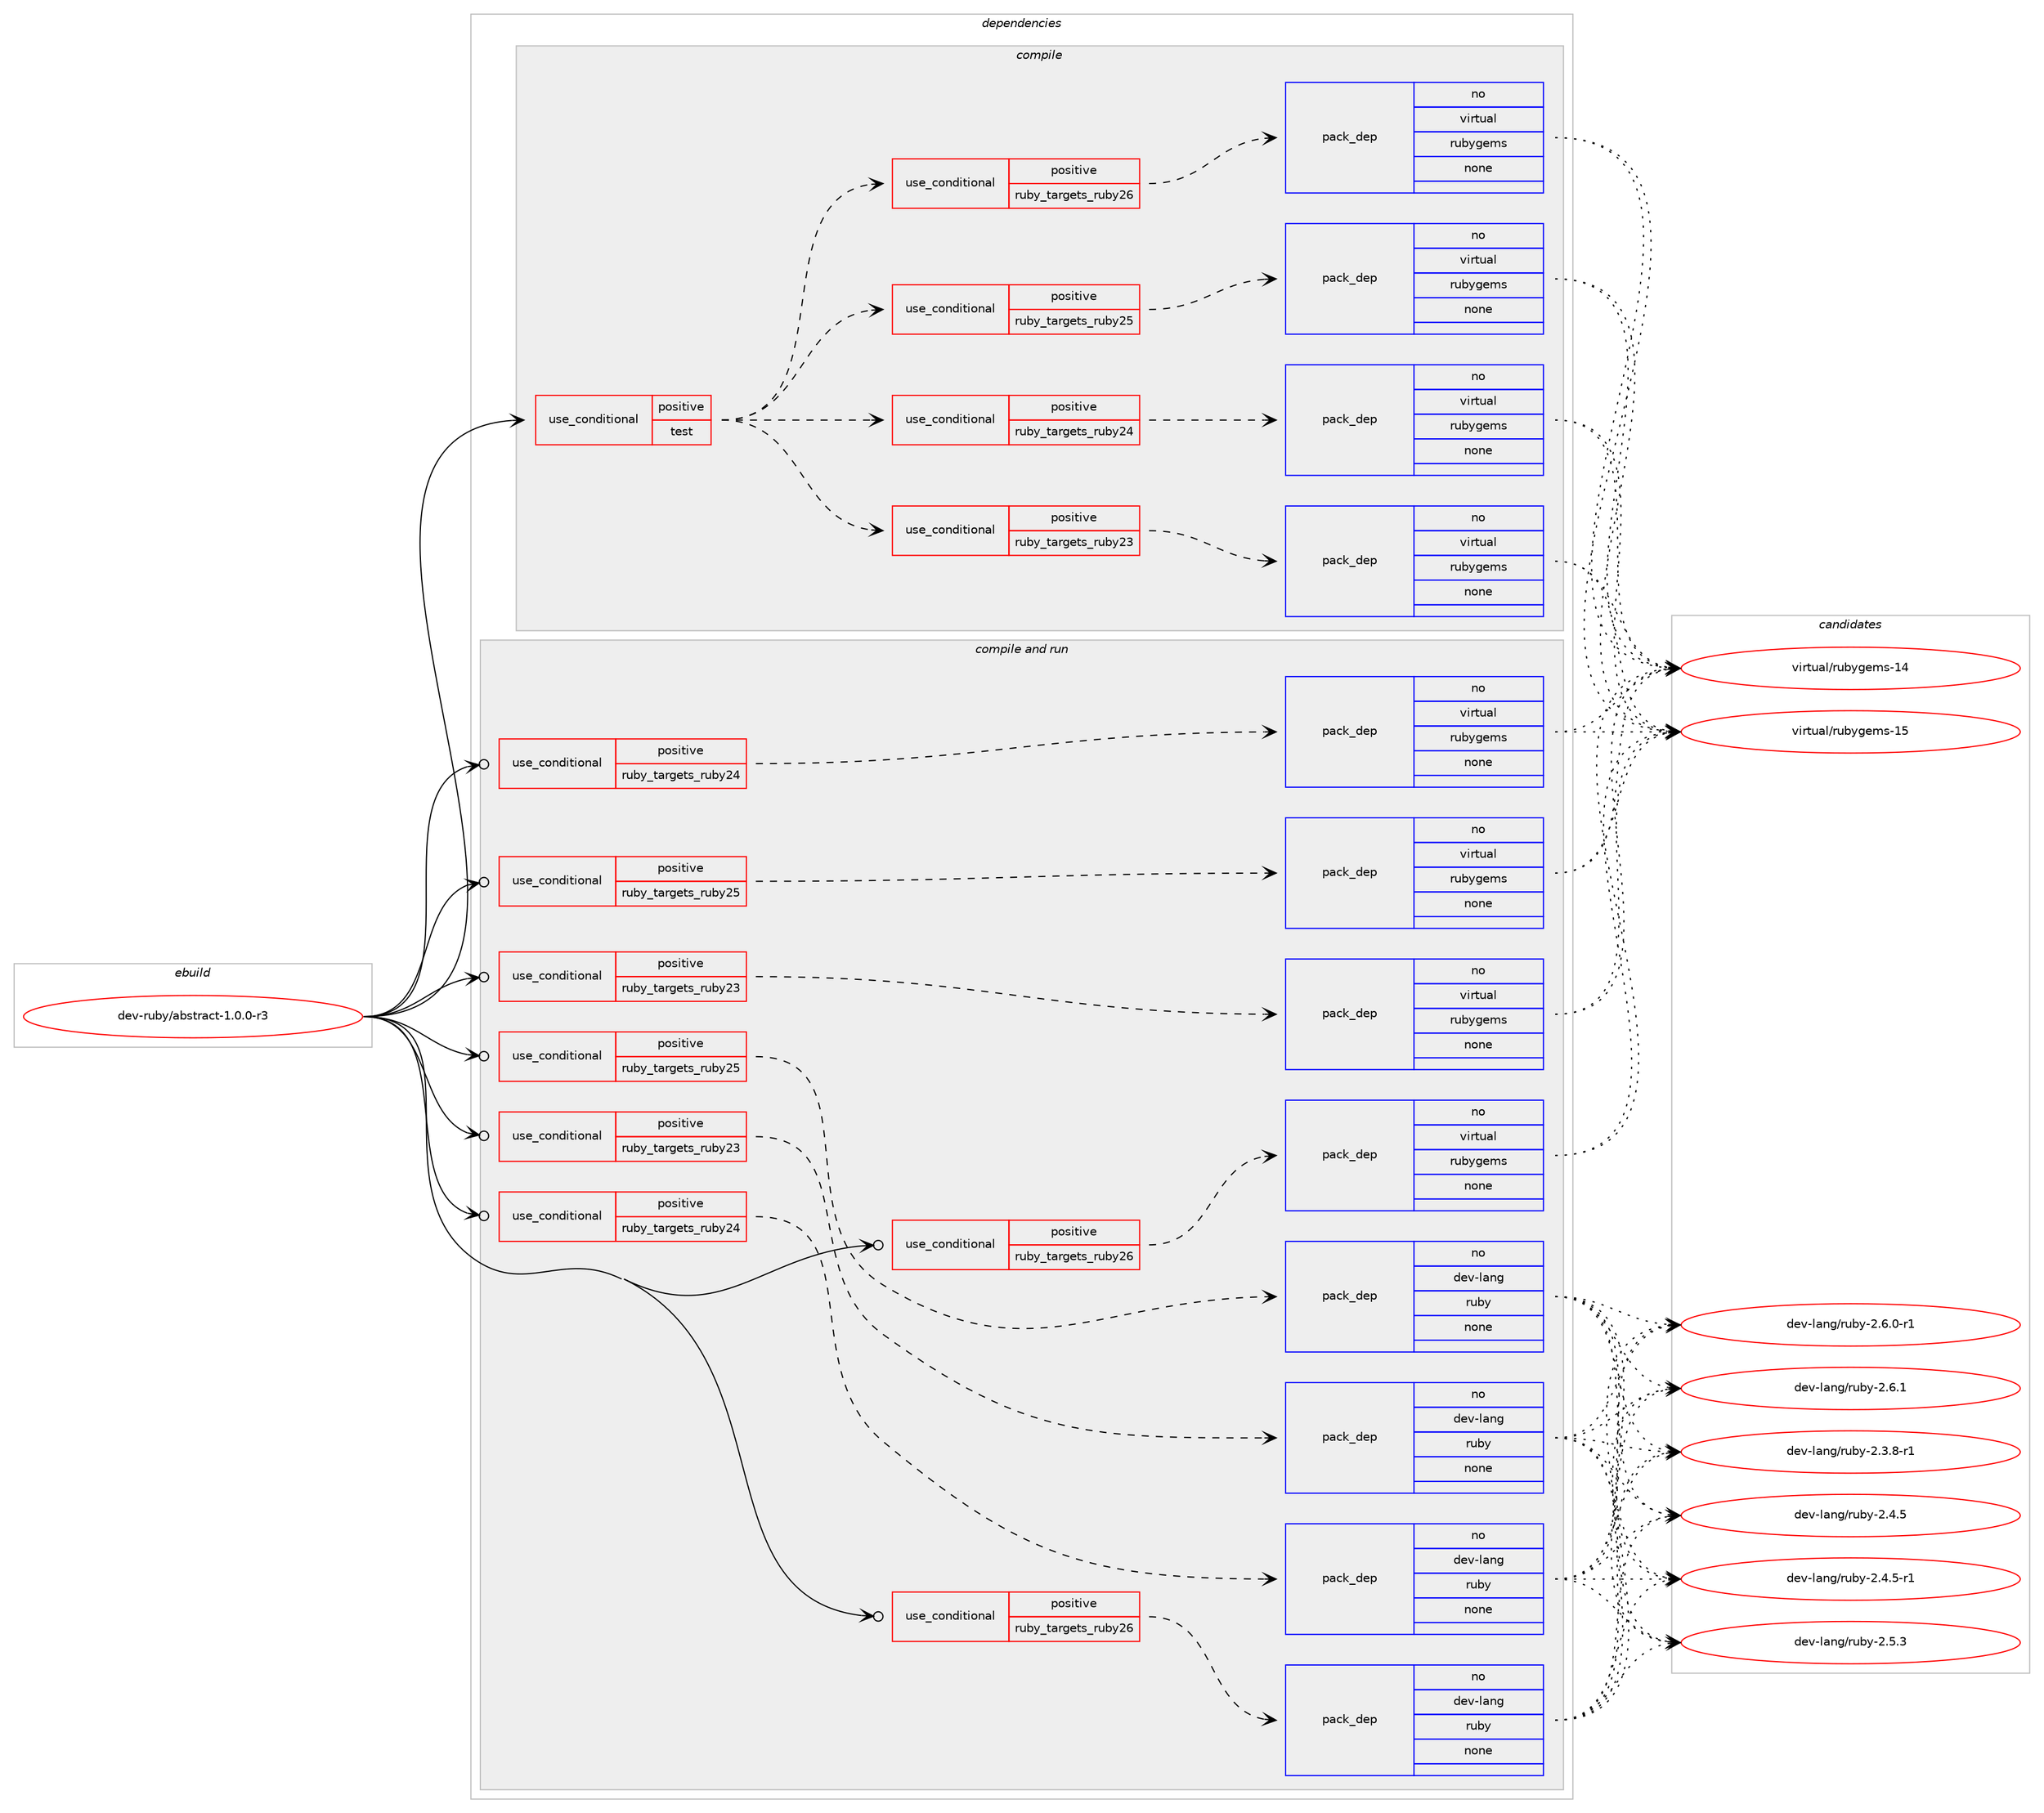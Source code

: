 digraph prolog {

# *************
# Graph options
# *************

newrank=true;
concentrate=true;
compound=true;
graph [rankdir=LR,fontname=Helvetica,fontsize=10,ranksep=1.5];#, ranksep=2.5, nodesep=0.2];
edge  [arrowhead=vee];
node  [fontname=Helvetica,fontsize=10];

# **********
# The ebuild
# **********

subgraph cluster_leftcol {
color=gray;
rank=same;
label=<<i>ebuild</i>>;
id [label="dev-ruby/abstract-1.0.0-r3", color=red, width=4, href="../dev-ruby/abstract-1.0.0-r3.svg"];
}

# ****************
# The dependencies
# ****************

subgraph cluster_midcol {
color=gray;
label=<<i>dependencies</i>>;
subgraph cluster_compile {
fillcolor="#eeeeee";
style=filled;
label=<<i>compile</i>>;
subgraph cond391995 {
dependency1477807 [label=<<TABLE BORDER="0" CELLBORDER="1" CELLSPACING="0" CELLPADDING="4"><TR><TD ROWSPAN="3" CELLPADDING="10">use_conditional</TD></TR><TR><TD>positive</TD></TR><TR><TD>test</TD></TR></TABLE>>, shape=none, color=red];
subgraph cond391996 {
dependency1477808 [label=<<TABLE BORDER="0" CELLBORDER="1" CELLSPACING="0" CELLPADDING="4"><TR><TD ROWSPAN="3" CELLPADDING="10">use_conditional</TD></TR><TR><TD>positive</TD></TR><TR><TD>ruby_targets_ruby23</TD></TR></TABLE>>, shape=none, color=red];
subgraph pack1062422 {
dependency1477809 [label=<<TABLE BORDER="0" CELLBORDER="1" CELLSPACING="0" CELLPADDING="4" WIDTH="220"><TR><TD ROWSPAN="6" CELLPADDING="30">pack_dep</TD></TR><TR><TD WIDTH="110">no</TD></TR><TR><TD>virtual</TD></TR><TR><TD>rubygems</TD></TR><TR><TD>none</TD></TR><TR><TD></TD></TR></TABLE>>, shape=none, color=blue];
}
dependency1477808:e -> dependency1477809:w [weight=20,style="dashed",arrowhead="vee"];
}
dependency1477807:e -> dependency1477808:w [weight=20,style="dashed",arrowhead="vee"];
subgraph cond391997 {
dependency1477810 [label=<<TABLE BORDER="0" CELLBORDER="1" CELLSPACING="0" CELLPADDING="4"><TR><TD ROWSPAN="3" CELLPADDING="10">use_conditional</TD></TR><TR><TD>positive</TD></TR><TR><TD>ruby_targets_ruby24</TD></TR></TABLE>>, shape=none, color=red];
subgraph pack1062423 {
dependency1477811 [label=<<TABLE BORDER="0" CELLBORDER="1" CELLSPACING="0" CELLPADDING="4" WIDTH="220"><TR><TD ROWSPAN="6" CELLPADDING="30">pack_dep</TD></TR><TR><TD WIDTH="110">no</TD></TR><TR><TD>virtual</TD></TR><TR><TD>rubygems</TD></TR><TR><TD>none</TD></TR><TR><TD></TD></TR></TABLE>>, shape=none, color=blue];
}
dependency1477810:e -> dependency1477811:w [weight=20,style="dashed",arrowhead="vee"];
}
dependency1477807:e -> dependency1477810:w [weight=20,style="dashed",arrowhead="vee"];
subgraph cond391998 {
dependency1477812 [label=<<TABLE BORDER="0" CELLBORDER="1" CELLSPACING="0" CELLPADDING="4"><TR><TD ROWSPAN="3" CELLPADDING="10">use_conditional</TD></TR><TR><TD>positive</TD></TR><TR><TD>ruby_targets_ruby25</TD></TR></TABLE>>, shape=none, color=red];
subgraph pack1062424 {
dependency1477813 [label=<<TABLE BORDER="0" CELLBORDER="1" CELLSPACING="0" CELLPADDING="4" WIDTH="220"><TR><TD ROWSPAN="6" CELLPADDING="30">pack_dep</TD></TR><TR><TD WIDTH="110">no</TD></TR><TR><TD>virtual</TD></TR><TR><TD>rubygems</TD></TR><TR><TD>none</TD></TR><TR><TD></TD></TR></TABLE>>, shape=none, color=blue];
}
dependency1477812:e -> dependency1477813:w [weight=20,style="dashed",arrowhead="vee"];
}
dependency1477807:e -> dependency1477812:w [weight=20,style="dashed",arrowhead="vee"];
subgraph cond391999 {
dependency1477814 [label=<<TABLE BORDER="0" CELLBORDER="1" CELLSPACING="0" CELLPADDING="4"><TR><TD ROWSPAN="3" CELLPADDING="10">use_conditional</TD></TR><TR><TD>positive</TD></TR><TR><TD>ruby_targets_ruby26</TD></TR></TABLE>>, shape=none, color=red];
subgraph pack1062425 {
dependency1477815 [label=<<TABLE BORDER="0" CELLBORDER="1" CELLSPACING="0" CELLPADDING="4" WIDTH="220"><TR><TD ROWSPAN="6" CELLPADDING="30">pack_dep</TD></TR><TR><TD WIDTH="110">no</TD></TR><TR><TD>virtual</TD></TR><TR><TD>rubygems</TD></TR><TR><TD>none</TD></TR><TR><TD></TD></TR></TABLE>>, shape=none, color=blue];
}
dependency1477814:e -> dependency1477815:w [weight=20,style="dashed",arrowhead="vee"];
}
dependency1477807:e -> dependency1477814:w [weight=20,style="dashed",arrowhead="vee"];
}
id:e -> dependency1477807:w [weight=20,style="solid",arrowhead="vee"];
}
subgraph cluster_compileandrun {
fillcolor="#eeeeee";
style=filled;
label=<<i>compile and run</i>>;
subgraph cond392000 {
dependency1477816 [label=<<TABLE BORDER="0" CELLBORDER="1" CELLSPACING="0" CELLPADDING="4"><TR><TD ROWSPAN="3" CELLPADDING="10">use_conditional</TD></TR><TR><TD>positive</TD></TR><TR><TD>ruby_targets_ruby23</TD></TR></TABLE>>, shape=none, color=red];
subgraph pack1062426 {
dependency1477817 [label=<<TABLE BORDER="0" CELLBORDER="1" CELLSPACING="0" CELLPADDING="4" WIDTH="220"><TR><TD ROWSPAN="6" CELLPADDING="30">pack_dep</TD></TR><TR><TD WIDTH="110">no</TD></TR><TR><TD>dev-lang</TD></TR><TR><TD>ruby</TD></TR><TR><TD>none</TD></TR><TR><TD></TD></TR></TABLE>>, shape=none, color=blue];
}
dependency1477816:e -> dependency1477817:w [weight=20,style="dashed",arrowhead="vee"];
}
id:e -> dependency1477816:w [weight=20,style="solid",arrowhead="odotvee"];
subgraph cond392001 {
dependency1477818 [label=<<TABLE BORDER="0" CELLBORDER="1" CELLSPACING="0" CELLPADDING="4"><TR><TD ROWSPAN="3" CELLPADDING="10">use_conditional</TD></TR><TR><TD>positive</TD></TR><TR><TD>ruby_targets_ruby23</TD></TR></TABLE>>, shape=none, color=red];
subgraph pack1062427 {
dependency1477819 [label=<<TABLE BORDER="0" CELLBORDER="1" CELLSPACING="0" CELLPADDING="4" WIDTH="220"><TR><TD ROWSPAN="6" CELLPADDING="30">pack_dep</TD></TR><TR><TD WIDTH="110">no</TD></TR><TR><TD>virtual</TD></TR><TR><TD>rubygems</TD></TR><TR><TD>none</TD></TR><TR><TD></TD></TR></TABLE>>, shape=none, color=blue];
}
dependency1477818:e -> dependency1477819:w [weight=20,style="dashed",arrowhead="vee"];
}
id:e -> dependency1477818:w [weight=20,style="solid",arrowhead="odotvee"];
subgraph cond392002 {
dependency1477820 [label=<<TABLE BORDER="0" CELLBORDER="1" CELLSPACING="0" CELLPADDING="4"><TR><TD ROWSPAN="3" CELLPADDING="10">use_conditional</TD></TR><TR><TD>positive</TD></TR><TR><TD>ruby_targets_ruby24</TD></TR></TABLE>>, shape=none, color=red];
subgraph pack1062428 {
dependency1477821 [label=<<TABLE BORDER="0" CELLBORDER="1" CELLSPACING="0" CELLPADDING="4" WIDTH="220"><TR><TD ROWSPAN="6" CELLPADDING="30">pack_dep</TD></TR><TR><TD WIDTH="110">no</TD></TR><TR><TD>dev-lang</TD></TR><TR><TD>ruby</TD></TR><TR><TD>none</TD></TR><TR><TD></TD></TR></TABLE>>, shape=none, color=blue];
}
dependency1477820:e -> dependency1477821:w [weight=20,style="dashed",arrowhead="vee"];
}
id:e -> dependency1477820:w [weight=20,style="solid",arrowhead="odotvee"];
subgraph cond392003 {
dependency1477822 [label=<<TABLE BORDER="0" CELLBORDER="1" CELLSPACING="0" CELLPADDING="4"><TR><TD ROWSPAN="3" CELLPADDING="10">use_conditional</TD></TR><TR><TD>positive</TD></TR><TR><TD>ruby_targets_ruby24</TD></TR></TABLE>>, shape=none, color=red];
subgraph pack1062429 {
dependency1477823 [label=<<TABLE BORDER="0" CELLBORDER="1" CELLSPACING="0" CELLPADDING="4" WIDTH="220"><TR><TD ROWSPAN="6" CELLPADDING="30">pack_dep</TD></TR><TR><TD WIDTH="110">no</TD></TR><TR><TD>virtual</TD></TR><TR><TD>rubygems</TD></TR><TR><TD>none</TD></TR><TR><TD></TD></TR></TABLE>>, shape=none, color=blue];
}
dependency1477822:e -> dependency1477823:w [weight=20,style="dashed",arrowhead="vee"];
}
id:e -> dependency1477822:w [weight=20,style="solid",arrowhead="odotvee"];
subgraph cond392004 {
dependency1477824 [label=<<TABLE BORDER="0" CELLBORDER="1" CELLSPACING="0" CELLPADDING="4"><TR><TD ROWSPAN="3" CELLPADDING="10">use_conditional</TD></TR><TR><TD>positive</TD></TR><TR><TD>ruby_targets_ruby25</TD></TR></TABLE>>, shape=none, color=red];
subgraph pack1062430 {
dependency1477825 [label=<<TABLE BORDER="0" CELLBORDER="1" CELLSPACING="0" CELLPADDING="4" WIDTH="220"><TR><TD ROWSPAN="6" CELLPADDING="30">pack_dep</TD></TR><TR><TD WIDTH="110">no</TD></TR><TR><TD>dev-lang</TD></TR><TR><TD>ruby</TD></TR><TR><TD>none</TD></TR><TR><TD></TD></TR></TABLE>>, shape=none, color=blue];
}
dependency1477824:e -> dependency1477825:w [weight=20,style="dashed",arrowhead="vee"];
}
id:e -> dependency1477824:w [weight=20,style="solid",arrowhead="odotvee"];
subgraph cond392005 {
dependency1477826 [label=<<TABLE BORDER="0" CELLBORDER="1" CELLSPACING="0" CELLPADDING="4"><TR><TD ROWSPAN="3" CELLPADDING="10">use_conditional</TD></TR><TR><TD>positive</TD></TR><TR><TD>ruby_targets_ruby25</TD></TR></TABLE>>, shape=none, color=red];
subgraph pack1062431 {
dependency1477827 [label=<<TABLE BORDER="0" CELLBORDER="1" CELLSPACING="0" CELLPADDING="4" WIDTH="220"><TR><TD ROWSPAN="6" CELLPADDING="30">pack_dep</TD></TR><TR><TD WIDTH="110">no</TD></TR><TR><TD>virtual</TD></TR><TR><TD>rubygems</TD></TR><TR><TD>none</TD></TR><TR><TD></TD></TR></TABLE>>, shape=none, color=blue];
}
dependency1477826:e -> dependency1477827:w [weight=20,style="dashed",arrowhead="vee"];
}
id:e -> dependency1477826:w [weight=20,style="solid",arrowhead="odotvee"];
subgraph cond392006 {
dependency1477828 [label=<<TABLE BORDER="0" CELLBORDER="1" CELLSPACING="0" CELLPADDING="4"><TR><TD ROWSPAN="3" CELLPADDING="10">use_conditional</TD></TR><TR><TD>positive</TD></TR><TR><TD>ruby_targets_ruby26</TD></TR></TABLE>>, shape=none, color=red];
subgraph pack1062432 {
dependency1477829 [label=<<TABLE BORDER="0" CELLBORDER="1" CELLSPACING="0" CELLPADDING="4" WIDTH="220"><TR><TD ROWSPAN="6" CELLPADDING="30">pack_dep</TD></TR><TR><TD WIDTH="110">no</TD></TR><TR><TD>dev-lang</TD></TR><TR><TD>ruby</TD></TR><TR><TD>none</TD></TR><TR><TD></TD></TR></TABLE>>, shape=none, color=blue];
}
dependency1477828:e -> dependency1477829:w [weight=20,style="dashed",arrowhead="vee"];
}
id:e -> dependency1477828:w [weight=20,style="solid",arrowhead="odotvee"];
subgraph cond392007 {
dependency1477830 [label=<<TABLE BORDER="0" CELLBORDER="1" CELLSPACING="0" CELLPADDING="4"><TR><TD ROWSPAN="3" CELLPADDING="10">use_conditional</TD></TR><TR><TD>positive</TD></TR><TR><TD>ruby_targets_ruby26</TD></TR></TABLE>>, shape=none, color=red];
subgraph pack1062433 {
dependency1477831 [label=<<TABLE BORDER="0" CELLBORDER="1" CELLSPACING="0" CELLPADDING="4" WIDTH="220"><TR><TD ROWSPAN="6" CELLPADDING="30">pack_dep</TD></TR><TR><TD WIDTH="110">no</TD></TR><TR><TD>virtual</TD></TR><TR><TD>rubygems</TD></TR><TR><TD>none</TD></TR><TR><TD></TD></TR></TABLE>>, shape=none, color=blue];
}
dependency1477830:e -> dependency1477831:w [weight=20,style="dashed",arrowhead="vee"];
}
id:e -> dependency1477830:w [weight=20,style="solid",arrowhead="odotvee"];
}
subgraph cluster_run {
fillcolor="#eeeeee";
style=filled;
label=<<i>run</i>>;
}
}

# **************
# The candidates
# **************

subgraph cluster_choices {
rank=same;
color=gray;
label=<<i>candidates</i>>;

subgraph choice1062422 {
color=black;
nodesep=1;
choice118105114116117971084711411798121103101109115454952 [label="virtual/rubygems-14", color=red, width=4,href="../virtual/rubygems-14.svg"];
choice118105114116117971084711411798121103101109115454953 [label="virtual/rubygems-15", color=red, width=4,href="../virtual/rubygems-15.svg"];
dependency1477809:e -> choice118105114116117971084711411798121103101109115454952:w [style=dotted,weight="100"];
dependency1477809:e -> choice118105114116117971084711411798121103101109115454953:w [style=dotted,weight="100"];
}
subgraph choice1062423 {
color=black;
nodesep=1;
choice118105114116117971084711411798121103101109115454952 [label="virtual/rubygems-14", color=red, width=4,href="../virtual/rubygems-14.svg"];
choice118105114116117971084711411798121103101109115454953 [label="virtual/rubygems-15", color=red, width=4,href="../virtual/rubygems-15.svg"];
dependency1477811:e -> choice118105114116117971084711411798121103101109115454952:w [style=dotted,weight="100"];
dependency1477811:e -> choice118105114116117971084711411798121103101109115454953:w [style=dotted,weight="100"];
}
subgraph choice1062424 {
color=black;
nodesep=1;
choice118105114116117971084711411798121103101109115454952 [label="virtual/rubygems-14", color=red, width=4,href="../virtual/rubygems-14.svg"];
choice118105114116117971084711411798121103101109115454953 [label="virtual/rubygems-15", color=red, width=4,href="../virtual/rubygems-15.svg"];
dependency1477813:e -> choice118105114116117971084711411798121103101109115454952:w [style=dotted,weight="100"];
dependency1477813:e -> choice118105114116117971084711411798121103101109115454953:w [style=dotted,weight="100"];
}
subgraph choice1062425 {
color=black;
nodesep=1;
choice118105114116117971084711411798121103101109115454952 [label="virtual/rubygems-14", color=red, width=4,href="../virtual/rubygems-14.svg"];
choice118105114116117971084711411798121103101109115454953 [label="virtual/rubygems-15", color=red, width=4,href="../virtual/rubygems-15.svg"];
dependency1477815:e -> choice118105114116117971084711411798121103101109115454952:w [style=dotted,weight="100"];
dependency1477815:e -> choice118105114116117971084711411798121103101109115454953:w [style=dotted,weight="100"];
}
subgraph choice1062426 {
color=black;
nodesep=1;
choice100101118451089711010347114117981214550465146564511449 [label="dev-lang/ruby-2.3.8-r1", color=red, width=4,href="../dev-lang/ruby-2.3.8-r1.svg"];
choice10010111845108971101034711411798121455046524653 [label="dev-lang/ruby-2.4.5", color=red, width=4,href="../dev-lang/ruby-2.4.5.svg"];
choice100101118451089711010347114117981214550465246534511449 [label="dev-lang/ruby-2.4.5-r1", color=red, width=4,href="../dev-lang/ruby-2.4.5-r1.svg"];
choice10010111845108971101034711411798121455046534651 [label="dev-lang/ruby-2.5.3", color=red, width=4,href="../dev-lang/ruby-2.5.3.svg"];
choice100101118451089711010347114117981214550465446484511449 [label="dev-lang/ruby-2.6.0-r1", color=red, width=4,href="../dev-lang/ruby-2.6.0-r1.svg"];
choice10010111845108971101034711411798121455046544649 [label="dev-lang/ruby-2.6.1", color=red, width=4,href="../dev-lang/ruby-2.6.1.svg"];
dependency1477817:e -> choice100101118451089711010347114117981214550465146564511449:w [style=dotted,weight="100"];
dependency1477817:e -> choice10010111845108971101034711411798121455046524653:w [style=dotted,weight="100"];
dependency1477817:e -> choice100101118451089711010347114117981214550465246534511449:w [style=dotted,weight="100"];
dependency1477817:e -> choice10010111845108971101034711411798121455046534651:w [style=dotted,weight="100"];
dependency1477817:e -> choice100101118451089711010347114117981214550465446484511449:w [style=dotted,weight="100"];
dependency1477817:e -> choice10010111845108971101034711411798121455046544649:w [style=dotted,weight="100"];
}
subgraph choice1062427 {
color=black;
nodesep=1;
choice118105114116117971084711411798121103101109115454952 [label="virtual/rubygems-14", color=red, width=4,href="../virtual/rubygems-14.svg"];
choice118105114116117971084711411798121103101109115454953 [label="virtual/rubygems-15", color=red, width=4,href="../virtual/rubygems-15.svg"];
dependency1477819:e -> choice118105114116117971084711411798121103101109115454952:w [style=dotted,weight="100"];
dependency1477819:e -> choice118105114116117971084711411798121103101109115454953:w [style=dotted,weight="100"];
}
subgraph choice1062428 {
color=black;
nodesep=1;
choice100101118451089711010347114117981214550465146564511449 [label="dev-lang/ruby-2.3.8-r1", color=red, width=4,href="../dev-lang/ruby-2.3.8-r1.svg"];
choice10010111845108971101034711411798121455046524653 [label="dev-lang/ruby-2.4.5", color=red, width=4,href="../dev-lang/ruby-2.4.5.svg"];
choice100101118451089711010347114117981214550465246534511449 [label="dev-lang/ruby-2.4.5-r1", color=red, width=4,href="../dev-lang/ruby-2.4.5-r1.svg"];
choice10010111845108971101034711411798121455046534651 [label="dev-lang/ruby-2.5.3", color=red, width=4,href="../dev-lang/ruby-2.5.3.svg"];
choice100101118451089711010347114117981214550465446484511449 [label="dev-lang/ruby-2.6.0-r1", color=red, width=4,href="../dev-lang/ruby-2.6.0-r1.svg"];
choice10010111845108971101034711411798121455046544649 [label="dev-lang/ruby-2.6.1", color=red, width=4,href="../dev-lang/ruby-2.6.1.svg"];
dependency1477821:e -> choice100101118451089711010347114117981214550465146564511449:w [style=dotted,weight="100"];
dependency1477821:e -> choice10010111845108971101034711411798121455046524653:w [style=dotted,weight="100"];
dependency1477821:e -> choice100101118451089711010347114117981214550465246534511449:w [style=dotted,weight="100"];
dependency1477821:e -> choice10010111845108971101034711411798121455046534651:w [style=dotted,weight="100"];
dependency1477821:e -> choice100101118451089711010347114117981214550465446484511449:w [style=dotted,weight="100"];
dependency1477821:e -> choice10010111845108971101034711411798121455046544649:w [style=dotted,weight="100"];
}
subgraph choice1062429 {
color=black;
nodesep=1;
choice118105114116117971084711411798121103101109115454952 [label="virtual/rubygems-14", color=red, width=4,href="../virtual/rubygems-14.svg"];
choice118105114116117971084711411798121103101109115454953 [label="virtual/rubygems-15", color=red, width=4,href="../virtual/rubygems-15.svg"];
dependency1477823:e -> choice118105114116117971084711411798121103101109115454952:w [style=dotted,weight="100"];
dependency1477823:e -> choice118105114116117971084711411798121103101109115454953:w [style=dotted,weight="100"];
}
subgraph choice1062430 {
color=black;
nodesep=1;
choice100101118451089711010347114117981214550465146564511449 [label="dev-lang/ruby-2.3.8-r1", color=red, width=4,href="../dev-lang/ruby-2.3.8-r1.svg"];
choice10010111845108971101034711411798121455046524653 [label="dev-lang/ruby-2.4.5", color=red, width=4,href="../dev-lang/ruby-2.4.5.svg"];
choice100101118451089711010347114117981214550465246534511449 [label="dev-lang/ruby-2.4.5-r1", color=red, width=4,href="../dev-lang/ruby-2.4.5-r1.svg"];
choice10010111845108971101034711411798121455046534651 [label="dev-lang/ruby-2.5.3", color=red, width=4,href="../dev-lang/ruby-2.5.3.svg"];
choice100101118451089711010347114117981214550465446484511449 [label="dev-lang/ruby-2.6.0-r1", color=red, width=4,href="../dev-lang/ruby-2.6.0-r1.svg"];
choice10010111845108971101034711411798121455046544649 [label="dev-lang/ruby-2.6.1", color=red, width=4,href="../dev-lang/ruby-2.6.1.svg"];
dependency1477825:e -> choice100101118451089711010347114117981214550465146564511449:w [style=dotted,weight="100"];
dependency1477825:e -> choice10010111845108971101034711411798121455046524653:w [style=dotted,weight="100"];
dependency1477825:e -> choice100101118451089711010347114117981214550465246534511449:w [style=dotted,weight="100"];
dependency1477825:e -> choice10010111845108971101034711411798121455046534651:w [style=dotted,weight="100"];
dependency1477825:e -> choice100101118451089711010347114117981214550465446484511449:w [style=dotted,weight="100"];
dependency1477825:e -> choice10010111845108971101034711411798121455046544649:w [style=dotted,weight="100"];
}
subgraph choice1062431 {
color=black;
nodesep=1;
choice118105114116117971084711411798121103101109115454952 [label="virtual/rubygems-14", color=red, width=4,href="../virtual/rubygems-14.svg"];
choice118105114116117971084711411798121103101109115454953 [label="virtual/rubygems-15", color=red, width=4,href="../virtual/rubygems-15.svg"];
dependency1477827:e -> choice118105114116117971084711411798121103101109115454952:w [style=dotted,weight="100"];
dependency1477827:e -> choice118105114116117971084711411798121103101109115454953:w [style=dotted,weight="100"];
}
subgraph choice1062432 {
color=black;
nodesep=1;
choice100101118451089711010347114117981214550465146564511449 [label="dev-lang/ruby-2.3.8-r1", color=red, width=4,href="../dev-lang/ruby-2.3.8-r1.svg"];
choice10010111845108971101034711411798121455046524653 [label="dev-lang/ruby-2.4.5", color=red, width=4,href="../dev-lang/ruby-2.4.5.svg"];
choice100101118451089711010347114117981214550465246534511449 [label="dev-lang/ruby-2.4.5-r1", color=red, width=4,href="../dev-lang/ruby-2.4.5-r1.svg"];
choice10010111845108971101034711411798121455046534651 [label="dev-lang/ruby-2.5.3", color=red, width=4,href="../dev-lang/ruby-2.5.3.svg"];
choice100101118451089711010347114117981214550465446484511449 [label="dev-lang/ruby-2.6.0-r1", color=red, width=4,href="../dev-lang/ruby-2.6.0-r1.svg"];
choice10010111845108971101034711411798121455046544649 [label="dev-lang/ruby-2.6.1", color=red, width=4,href="../dev-lang/ruby-2.6.1.svg"];
dependency1477829:e -> choice100101118451089711010347114117981214550465146564511449:w [style=dotted,weight="100"];
dependency1477829:e -> choice10010111845108971101034711411798121455046524653:w [style=dotted,weight="100"];
dependency1477829:e -> choice100101118451089711010347114117981214550465246534511449:w [style=dotted,weight="100"];
dependency1477829:e -> choice10010111845108971101034711411798121455046534651:w [style=dotted,weight="100"];
dependency1477829:e -> choice100101118451089711010347114117981214550465446484511449:w [style=dotted,weight="100"];
dependency1477829:e -> choice10010111845108971101034711411798121455046544649:w [style=dotted,weight="100"];
}
subgraph choice1062433 {
color=black;
nodesep=1;
choice118105114116117971084711411798121103101109115454952 [label="virtual/rubygems-14", color=red, width=4,href="../virtual/rubygems-14.svg"];
choice118105114116117971084711411798121103101109115454953 [label="virtual/rubygems-15", color=red, width=4,href="../virtual/rubygems-15.svg"];
dependency1477831:e -> choice118105114116117971084711411798121103101109115454952:w [style=dotted,weight="100"];
dependency1477831:e -> choice118105114116117971084711411798121103101109115454953:w [style=dotted,weight="100"];
}
}

}
